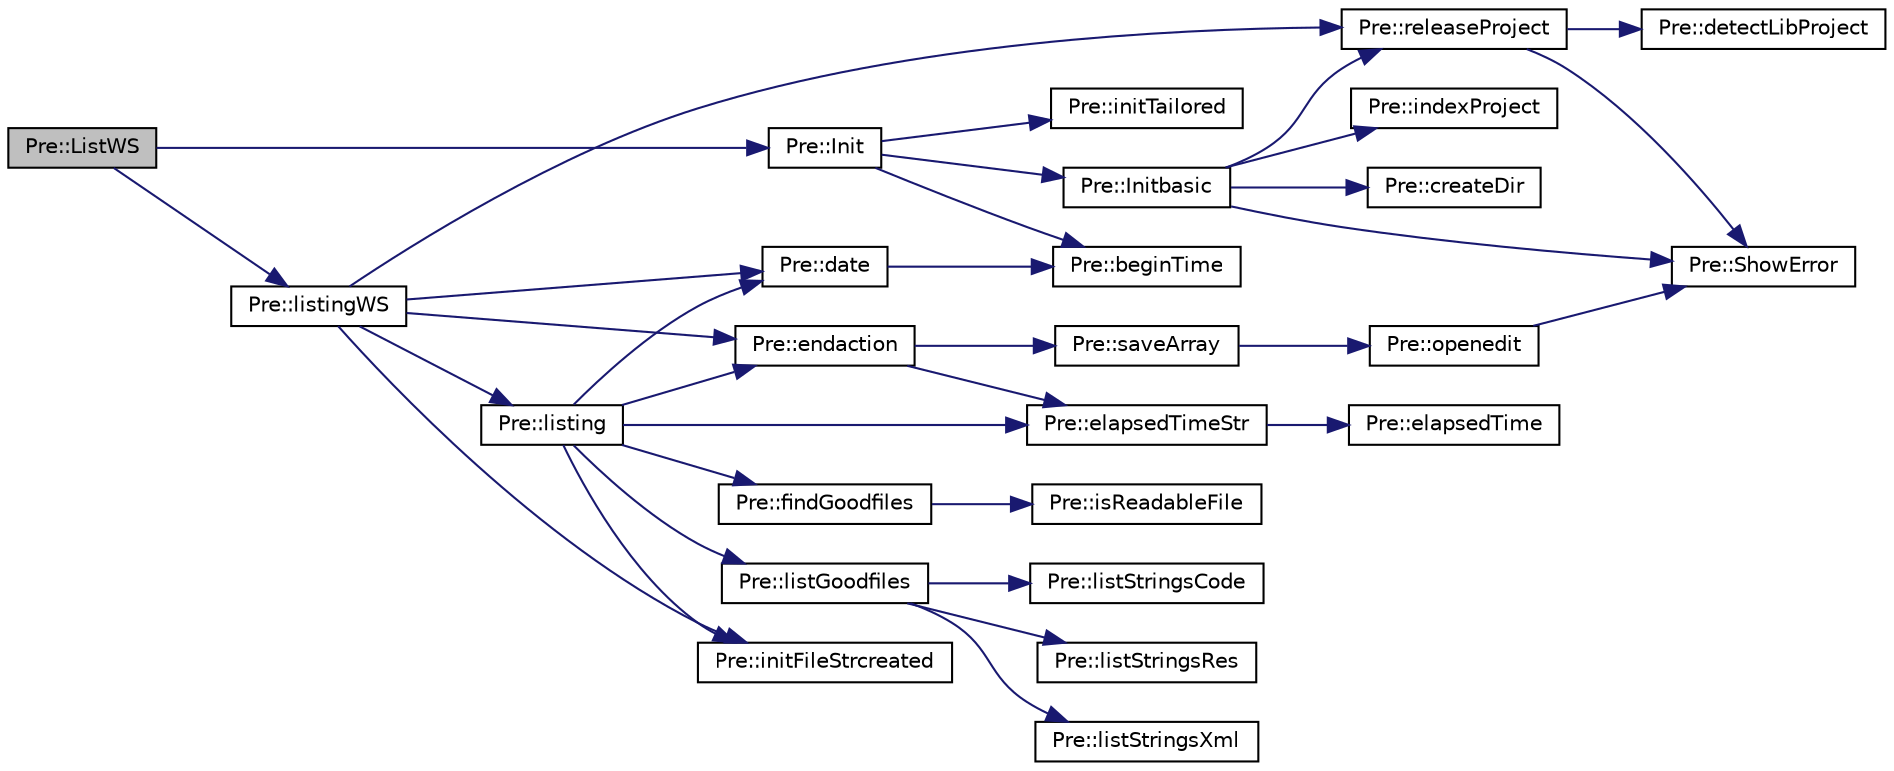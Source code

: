 digraph "Pre::ListWS"
{
  edge [fontname="Helvetica",fontsize="10",labelfontname="Helvetica",labelfontsize="10"];
  node [fontname="Helvetica",fontsize="10",shape=record];
  rankdir="LR";
  Node825 [label="Pre::ListWS",height=0.2,width=0.4,color="black", fillcolor="grey75", style="filled", fontcolor="black"];
  Node825 -> Node826 [color="midnightblue",fontsize="10",style="solid",fontname="Helvetica"];
  Node826 [label="Pre::Init",height=0.2,width=0.4,color="black", fillcolor="white", style="filled",URL="$class_pre.html#ae5dcb49f219ed8e69e128492e8fc59a1",tooltip="Global initialization. "];
  Node826 -> Node827 [color="midnightblue",fontsize="10",style="solid",fontname="Helvetica"];
  Node827 [label="Pre::Initbasic",height=0.2,width=0.4,color="black", fillcolor="white", style="filled",URL="$class_pre.html#a2fa55792ca24df3e4aa7cab4172cda75",tooltip=" "];
  Node827 -> Node828 [color="midnightblue",fontsize="10",style="solid",fontname="Helvetica"];
  Node828 [label="Pre::ShowError",height=0.2,width=0.4,color="black", fillcolor="white", style="filled",URL="$class_pre.html#ad6c83ed54f3f22abcc25ee1de4581a04",tooltip="Call to &#39;cbMessageBox(_mes, \"\", wxICON_ERROR)&#39;. "];
  Node827 -> Node829 [color="midnightblue",fontsize="10",style="solid",fontname="Helvetica"];
  Node829 [label="Pre::indexProject",height=0.2,width=0.4,color="black", fillcolor="white", style="filled",URL="$class_pre.html#a75af572e2d1e33e7d85535e839b28e3b",tooltip="Give a project index. "];
  Node827 -> Node830 [color="midnightblue",fontsize="10",style="solid",fontname="Helvetica"];
  Node830 [label="Pre::releaseProject",height=0.2,width=0.4,color="black", fillcolor="white", style="filled",URL="$class_pre.html#a1bfa14311a5693b175f8985e49fc976d",tooltip="Release all variables. "];
  Node830 -> Node831 [color="midnightblue",fontsize="10",style="solid",fontname="Helvetica"];
  Node831 [label="Pre::detectLibProject",height=0.2,width=0.4,color="black", fillcolor="white", style="filled",URL="$class_pre.html#aaf295c590dcdc8b93ef190c23150a134",tooltip="Detects the current libraries for project. "];
  Node830 -> Node828 [color="midnightblue",fontsize="10",style="solid",fontname="Helvetica"];
  Node827 -> Node832 [color="midnightblue",fontsize="10",style="solid",fontname="Helvetica"];
  Node832 [label="Pre::createDir",height=0.2,width=0.4,color="black", fillcolor="white", style="filled",URL="$class_pre.html#af917f0ecc9c5aedb69524ac74eb1004b",tooltip="Create a directory. "];
  Node826 -> Node833 [color="midnightblue",fontsize="10",style="solid",fontname="Helvetica"];
  Node833 [label="Pre::initTailored",height=0.2,width=0.4,color="black", fillcolor="white", style="filled",URL="$class_pre.html#abf68866bcaffe0e09fcb298bb186c325",tooltip="specific initialisation by inherited type "];
  Node826 -> Node834 [color="midnightblue",fontsize="10",style="solid",fontname="Helvetica"];
  Node834 [label="Pre::beginTime",height=0.2,width=0.4,color="black", fillcolor="white", style="filled",URL="$class_pre.html#a2d948e57ad61a7fe18e25d70d5c3929e",tooltip="Startup time. "];
  Node825 -> Node835 [color="midnightblue",fontsize="10",style="solid",fontname="Helvetica"];
  Node835 [label="Pre::listingWS",height=0.2,width=0.4,color="black", fillcolor="white", style="filled",URL="$class_pre.html#a0236657277d3ebf2dc392a6f05e215c5",tooltip="Search and memorize strings to be extracted from workspace. "];
  Node835 -> Node836 [color="midnightblue",fontsize="10",style="solid",fontname="Helvetica"];
  Node836 [label="Pre::initFileStrcreated",height=0.2,width=0.4,color="black", fillcolor="white", style="filled",URL="$class_pre.html#aa2b44ed6f152aecda674ade4ca12666f",tooltip="Initialization of a table for temporary file. "];
  Node835 -> Node837 [color="midnightblue",fontsize="10",style="solid",fontname="Helvetica"];
  Node837 [label="Pre::date",height=0.2,width=0.4,color="black", fillcolor="white", style="filled",URL="$class_pre.html#ac79cc09d7d7cf858c712c8c8c9e2cbbb",tooltip="Give a date. "];
  Node837 -> Node834 [color="midnightblue",fontsize="10",style="solid",fontname="Helvetica"];
  Node835 -> Node838 [color="midnightblue",fontsize="10",style="solid",fontname="Helvetica"];
  Node838 [label="Pre::listing",height=0.2,width=0.4,color="black", fillcolor="white", style="filled",URL="$class_pre.html#a58700da6472228a04e8b26033a63d438",tooltip="Search and memorize strings to be extracted. "];
  Node838 -> Node836 [color="midnightblue",fontsize="10",style="solid",fontname="Helvetica"];
  Node838 -> Node837 [color="midnightblue",fontsize="10",style="solid",fontname="Helvetica"];
  Node838 -> Node839 [color="midnightblue",fontsize="10",style="solid",fontname="Helvetica"];
  Node839 [label="Pre::findGoodfiles",height=0.2,width=0.4,color="black", fillcolor="white", style="filled",URL="$class_pre.html#a9077ad6294b11841149aab0d117bbed1",tooltip="Search the elegible files for extracting. "];
  Node839 -> Node840 [color="midnightblue",fontsize="10",style="solid",fontname="Helvetica"];
  Node840 [label="Pre::isReadableFile",height=0.2,width=0.4,color="black", fillcolor="white", style="filled",URL="$class_pre.html#a29bfd75a1870d5ee29079fed3aa19c0f",tooltip="Tests readability for chain collection. "];
  Node838 -> Node841 [color="midnightblue",fontsize="10",style="solid",fontname="Helvetica"];
  Node841 [label="Pre::elapsedTimeStr",height=0.2,width=0.4,color="black", fillcolor="white", style="filled",URL="$class_pre.html#af92a5e9fae6a6f83f66d4fdeade659b0",tooltip="Give a string duration. "];
  Node841 -> Node842 [color="midnightblue",fontsize="10",style="solid",fontname="Helvetica"];
  Node842 [label="Pre::elapsedTime",height=0.2,width=0.4,color="black", fillcolor="white", style="filled",URL="$class_pre.html#a791e3c73b0010092c43d718bfcf7e18d",tooltip="Give a duration. "];
  Node838 -> Node843 [color="midnightblue",fontsize="10",style="solid",fontname="Helvetica"];
  Node843 [label="Pre::listGoodfiles",height=0.2,width=0.4,color="black", fillcolor="white", style="filled",URL="$class_pre.html#a17cd9de411485392eb54054e59cb98a6",tooltip="List translatables strings from elegible files. "];
  Node843 -> Node844 [color="midnightblue",fontsize="10",style="solid",fontname="Helvetica"];
  Node844 [label="Pre::listStringsCode",height=0.2,width=0.4,color="black", fillcolor="white", style="filled",URL="$class_pre.html#a8749bb215cdcec374ce5ba54f6eb1d96",tooltip="Display the strings to be extracted of code file. "];
  Node843 -> Node845 [color="midnightblue",fontsize="10",style="solid",fontname="Helvetica"];
  Node845 [label="Pre::listStringsRes",height=0.2,width=0.4,color="black", fillcolor="white", style="filled",URL="$class_pre.html#af0380a09af5d19735a1220821492e5fe",tooltip="Display the strings to be extracted of resource file. "];
  Node843 -> Node846 [color="midnightblue",fontsize="10",style="solid",fontname="Helvetica"];
  Node846 [label="Pre::listStringsXml",height=0.2,width=0.4,color="black", fillcolor="white", style="filled",URL="$class_pre.html#a48a5451b9da56e0529fda051e09c35d4",tooltip="Display the strings to be extracted of xml file. "];
  Node838 -> Node847 [color="midnightblue",fontsize="10",style="solid",fontname="Helvetica"];
  Node847 [label="Pre::endaction",height=0.2,width=0.4,color="black", fillcolor="white", style="filled",URL="$class_pre.html#a20b3015ebd4f0ca5e4fcd2fdc6022e20",tooltip="Display messages of ending listing or extracting. "];
  Node847 -> Node848 [color="midnightblue",fontsize="10",style="solid",fontname="Helvetica"];
  Node848 [label="Pre::saveArray",height=0.2,width=0.4,color="black", fillcolor="white", style="filled",URL="$class_pre.html#aa49a3d0de7b6c7ac7951ce8dd505ecb6",tooltip="Save an array to disk and open the file in &#39;Editor&#39;. "];
  Node848 -> Node849 [color="midnightblue",fontsize="10",style="solid",fontname="Helvetica"];
  Node849 [label="Pre::openedit",height=0.2,width=0.4,color="black", fillcolor="white", style="filled",URL="$class_pre.html#a0c41270b1d60e164c94c286213bdfd18",tooltip="Display a file to editor. "];
  Node849 -> Node828 [color="midnightblue",fontsize="10",style="solid",fontname="Helvetica"];
  Node847 -> Node841 [color="midnightblue",fontsize="10",style="solid",fontname="Helvetica"];
  Node835 -> Node830 [color="midnightblue",fontsize="10",style="solid",fontname="Helvetica"];
  Node835 -> Node847 [color="midnightblue",fontsize="10",style="solid",fontname="Helvetica"];
}
